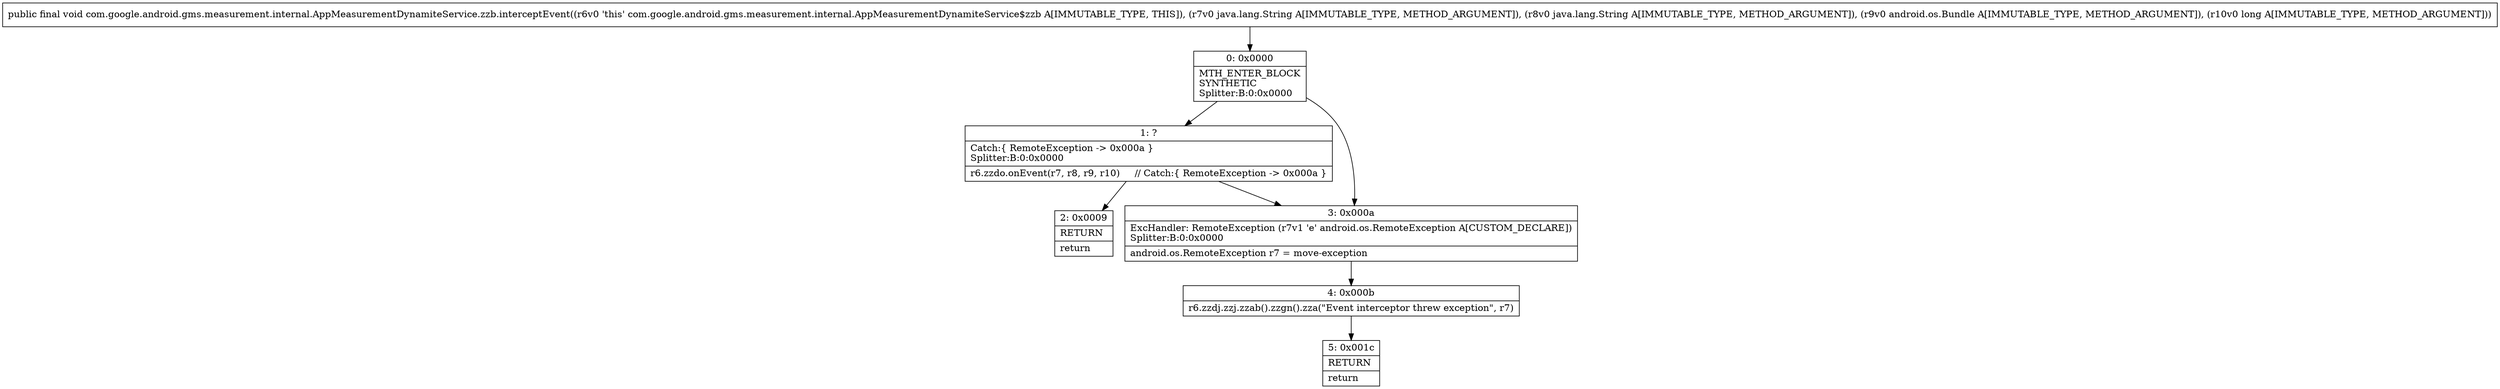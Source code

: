 digraph "CFG forcom.google.android.gms.measurement.internal.AppMeasurementDynamiteService.zzb.interceptEvent(Ljava\/lang\/String;Ljava\/lang\/String;Landroid\/os\/Bundle;J)V" {
Node_0 [shape=record,label="{0\:\ 0x0000|MTH_ENTER_BLOCK\lSYNTHETIC\lSplitter:B:0:0x0000\l}"];
Node_1 [shape=record,label="{1\:\ ?|Catch:\{ RemoteException \-\> 0x000a \}\lSplitter:B:0:0x0000\l|r6.zzdo.onEvent(r7, r8, r9, r10)     \/\/ Catch:\{ RemoteException \-\> 0x000a \}\l}"];
Node_2 [shape=record,label="{2\:\ 0x0009|RETURN\l|return\l}"];
Node_3 [shape=record,label="{3\:\ 0x000a|ExcHandler: RemoteException (r7v1 'e' android.os.RemoteException A[CUSTOM_DECLARE])\lSplitter:B:0:0x0000\l|android.os.RemoteException r7 = move\-exception\l}"];
Node_4 [shape=record,label="{4\:\ 0x000b|r6.zzdj.zzj.zzab().zzgn().zza(\"Event interceptor threw exception\", r7)\l}"];
Node_5 [shape=record,label="{5\:\ 0x001c|RETURN\l|return\l}"];
MethodNode[shape=record,label="{public final void com.google.android.gms.measurement.internal.AppMeasurementDynamiteService.zzb.interceptEvent((r6v0 'this' com.google.android.gms.measurement.internal.AppMeasurementDynamiteService$zzb A[IMMUTABLE_TYPE, THIS]), (r7v0 java.lang.String A[IMMUTABLE_TYPE, METHOD_ARGUMENT]), (r8v0 java.lang.String A[IMMUTABLE_TYPE, METHOD_ARGUMENT]), (r9v0 android.os.Bundle A[IMMUTABLE_TYPE, METHOD_ARGUMENT]), (r10v0 long A[IMMUTABLE_TYPE, METHOD_ARGUMENT])) }"];
MethodNode -> Node_0;
Node_0 -> Node_1;
Node_0 -> Node_3;
Node_1 -> Node_2;
Node_1 -> Node_3;
Node_3 -> Node_4;
Node_4 -> Node_5;
}

